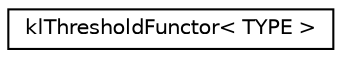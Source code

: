 digraph G
{
  edge [fontname="Helvetica",fontsize="10",labelfontname="Helvetica",labelfontsize="10"];
  node [fontname="Helvetica",fontsize="10",shape=record];
  rankdir=LR;
  Node1 [label="klThresholdFunctor\< TYPE \>",height=0.2,width=0.4,color="black", fillcolor="white", style="filled",URL="$classkl_threshold_functor.html"];
}
